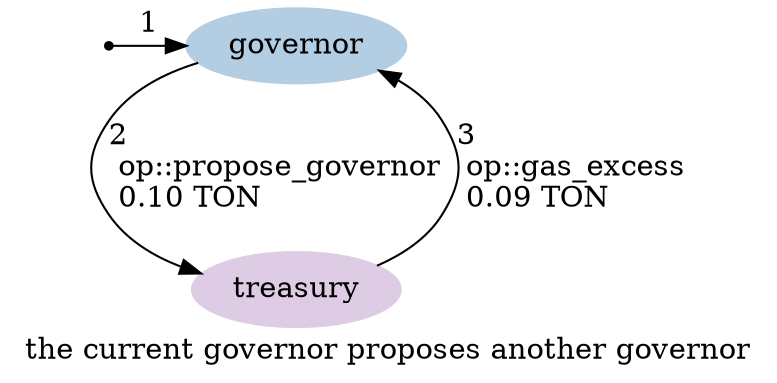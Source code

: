 digraph {
    label="the current governor proposes another governor"
    node [ colorscheme=pastel19 style=filled ]

    /* Entities */
    external [ shape=point ]
    governor [ color=2 ]
    treasury [ color=4 ]

    /* Relationships */
    external -> governor [ label="1" ]
    governor -> treasury [ label="2\l op::propose_governor\l 0.10 TON\l" ]
    treasury -> governor [ label="3\l op::gas_excess\l 0.09 TON\l" ]

    /* Ranks */
    { rank=min external governor }
    { rank=max treasury }
}
